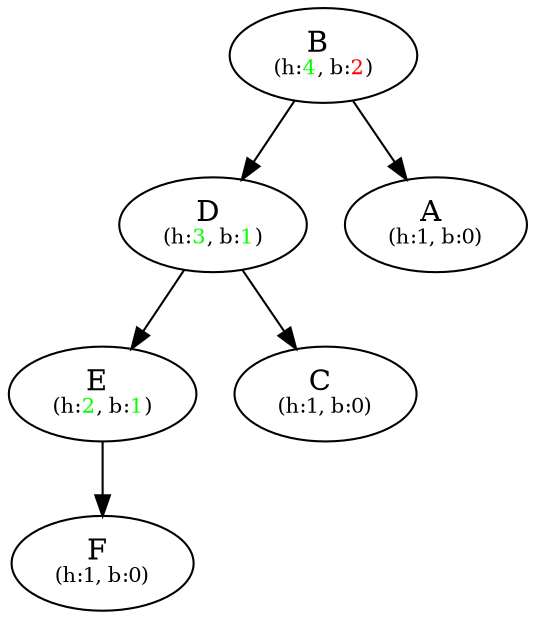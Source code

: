 digraph {
  nB [label="B" pos="2.8,3.0!" label=<B <br/><font point-size="10">(h:<font color="green">4</font>, b:<font color="red">2</font>)</font>>]
  nD [label="D" pos="5.6,2.0!" label=<D <br/><font point-size="10">(h:<font color="green">3</font>, b:<font color="green">1</font>)</font>>]
  nE [label="E" pos="7.0,1.0!" label=<E <br/><font point-size="10">(h:<font color="green">2</font>, b:<font color="green">1</font>)</font>>]
  nF [label="F" pos="7.7,0.0!" label=<F <br/><font point-size="10">(h:1, b:0)</font>>]
  nC [label="C" pos="4.199999999999999,1.0!" label=<C <br/><font point-size="10">(h:1, b:0)</font>>]
  nA [label="A" pos="0.0,2.0!" label=<A <br/><font point-size="10">(h:1, b:0)</font>>]
  nB -> nD 
  nD -> nE 
  nE -> nF 
  nD -> nC 
  nB -> nA 
}